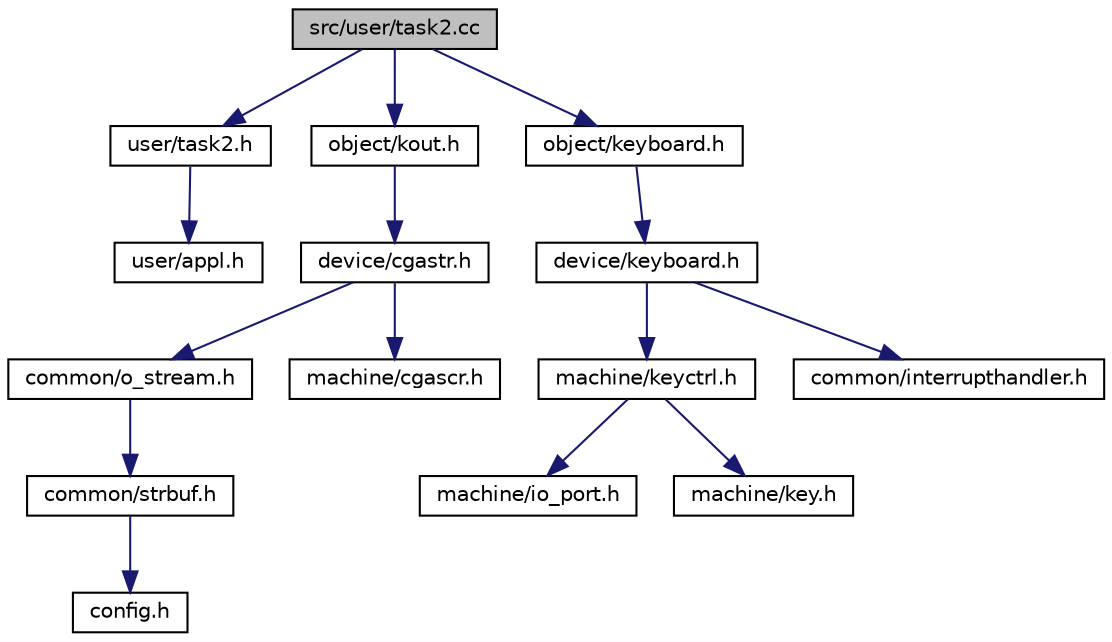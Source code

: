 digraph G
{
  bgcolor="transparent";
  edge [fontname="Helvetica",fontsize="10",labelfontname="Helvetica",labelfontsize="10"];
  node [fontname="Helvetica",fontsize="10",shape=record];
  Node1 [label="src/user/task2.cc",height=0.2,width=0.4,color="black", fillcolor="grey75", style="filled" fontcolor="black"];
  Node1 -> Node2 [color="midnightblue",fontsize="10",style="solid",fontname="Helvetica"];
  Node2 [label="user/task2.h",height=0.2,width=0.4,color="black",URL="$task2_8h.html"];
  Node2 -> Node3 [color="midnightblue",fontsize="10",style="solid",fontname="Helvetica"];
  Node3 [label="user/appl.h",height=0.2,width=0.4,color="black",URL="$appl_8h.html",tooltip="declaration of basic class for application of the tasks"];
  Node1 -> Node4 [color="midnightblue",fontsize="10",style="solid",fontname="Helvetica"];
  Node4 [label="object/kout.h",height=0.2,width=0.4,color="black",URL="$kout_8h.html",tooltip="help include file for use of global declared variable kout, declared in main.cc"];
  Node4 -> Node5 [color="midnightblue",fontsize="10",style="solid",fontname="Helvetica"];
  Node5 [label="device/cgastr.h",height=0.2,width=0.4,color="black",URL="$cgastr_8h.html"];
  Node5 -> Node6 [color="midnightblue",fontsize="10",style="solid",fontname="Helvetica"];
  Node6 [label="common/o_stream.h",height=0.2,width=0.4,color="black",URL="$o__stream_8h.html"];
  Node6 -> Node7 [color="midnightblue",fontsize="10",style="solid",fontname="Helvetica"];
  Node7 [label="common/strbuf.h",height=0.2,width=0.4,color="black",URL="$strbuf_8h.html"];
  Node7 -> Node8 [color="midnightblue",fontsize="10",style="solid",fontname="Helvetica"];
  Node8 [label="config.h",height=0.2,width=0.4,color="black",URL="$config_8h.html",tooltip="defines for different configurations of OOStuBS"];
  Node5 -> Node9 [color="midnightblue",fontsize="10",style="solid",fontname="Helvetica"];
  Node9 [label="machine/cgascr.h",height=0.2,width=0.4,color="black",URL="$cgascr_8h.html"];
  Node1 -> Node10 [color="midnightblue",fontsize="10",style="solid",fontname="Helvetica"];
  Node10 [label="object/keyboard.h",height=0.2,width=0.4,color="black",URL="$object_2keyboard_8h.html"];
  Node10 -> Node11 [color="midnightblue",fontsize="10",style="solid",fontname="Helvetica"];
  Node11 [label="device/keyboard.h",height=0.2,width=0.4,color="black",URL="$device_2keyboard_8h.html"];
  Node11 -> Node12 [color="midnightblue",fontsize="10",style="solid",fontname="Helvetica"];
  Node12 [label="machine/keyctrl.h",height=0.2,width=0.4,color="black",URL="$keyctrl_8h.html"];
  Node12 -> Node13 [color="midnightblue",fontsize="10",style="solid",fontname="Helvetica"];
  Node13 [label="machine/io_port.h",height=0.2,width=0.4,color="black",URL="$io__port_8h.html"];
  Node12 -> Node14 [color="midnightblue",fontsize="10",style="solid",fontname="Helvetica"];
  Node14 [label="machine/key.h",height=0.2,width=0.4,color="black",URL="$key_8h.html"];
  Node11 -> Node15 [color="midnightblue",fontsize="10",style="solid",fontname="Helvetica"];
  Node15 [label="common/interrupthandler.h",height=0.2,width=0.4,color="black",URL="$interrupthandler_8h.html"];
}
